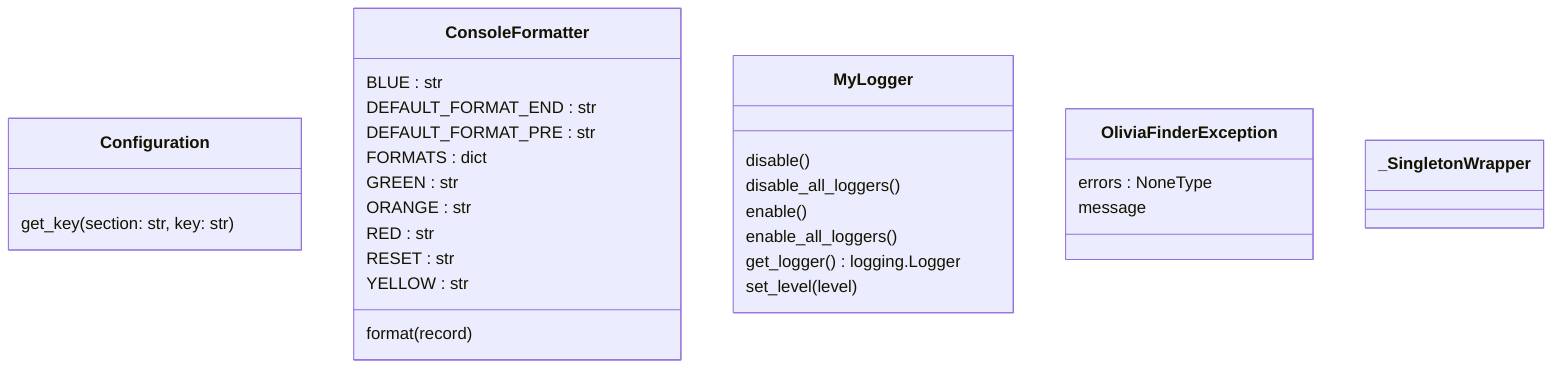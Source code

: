 classDiagram
  class Configuration {
    get_key(section: str, key: str)
  }
  class ConsoleFormatter {
    BLUE : str
    DEFAULT_FORMAT_END : str
    DEFAULT_FORMAT_PRE : str
    FORMATS : dict
    GREEN : str
    ORANGE : str
    RED : str
    RESET : str
    YELLOW : str
    format(record)
  }
  class MyLogger {
    disable()
    disable_all_loggers()
    enable()
    enable_all_loggers()
    get_logger() logging.Logger
    set_level(level)
  }
  class OliviaFinderException {
    errors : NoneType
    message
  }
  class _SingletonWrapper {
  }
